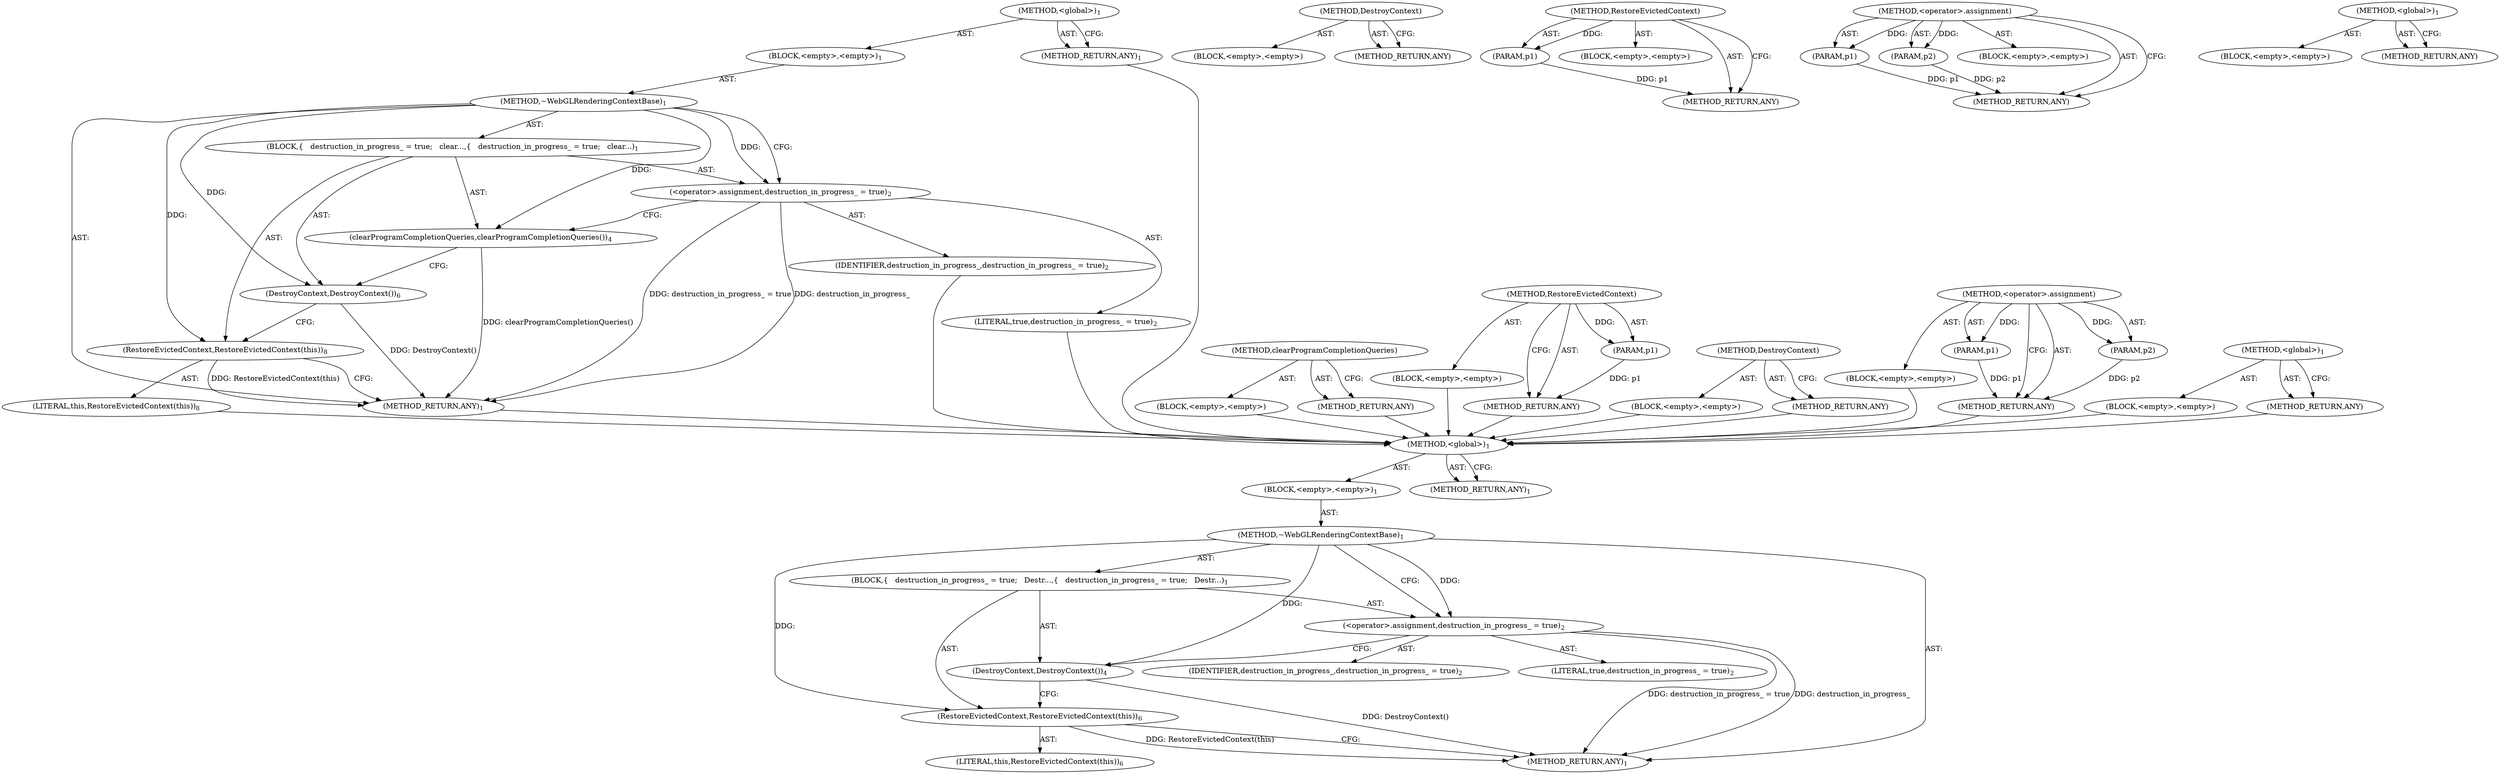 digraph "&lt;global&gt;" {
vulnerable_6 [label=<(METHOD,&lt;global&gt;)<SUB>1</SUB>>];
vulnerable_7 [label=<(BLOCK,&lt;empty&gt;,&lt;empty&gt;)<SUB>1</SUB>>];
vulnerable_8 [label=<(METHOD,~WebGLRenderingContextBase)<SUB>1</SUB>>];
vulnerable_9 [label=<(BLOCK,{
   destruction_in_progress_ = true;
 
  Destr...,{
   destruction_in_progress_ = true;
 
  Destr...)<SUB>1</SUB>>];
vulnerable_10 [label=<(&lt;operator&gt;.assignment,destruction_in_progress_ = true)<SUB>2</SUB>>];
vulnerable_11 [label=<(IDENTIFIER,destruction_in_progress_,destruction_in_progress_ = true)<SUB>2</SUB>>];
vulnerable_12 [label=<(LITERAL,true,destruction_in_progress_ = true)<SUB>2</SUB>>];
vulnerable_13 [label=<(DestroyContext,DestroyContext())<SUB>4</SUB>>];
vulnerable_14 [label=<(RestoreEvictedContext,RestoreEvictedContext(this))<SUB>6</SUB>>];
vulnerable_15 [label=<(LITERAL,this,RestoreEvictedContext(this))<SUB>6</SUB>>];
vulnerable_16 [label=<(METHOD_RETURN,ANY)<SUB>1</SUB>>];
vulnerable_18 [label=<(METHOD_RETURN,ANY)<SUB>1</SUB>>];
vulnerable_38 [label=<(METHOD,DestroyContext)>];
vulnerable_39 [label=<(BLOCK,&lt;empty&gt;,&lt;empty&gt;)>];
vulnerable_40 [label=<(METHOD_RETURN,ANY)>];
vulnerable_41 [label=<(METHOD,RestoreEvictedContext)>];
vulnerable_42 [label=<(PARAM,p1)>];
vulnerable_43 [label=<(BLOCK,&lt;empty&gt;,&lt;empty&gt;)>];
vulnerable_44 [label=<(METHOD_RETURN,ANY)>];
vulnerable_33 [label=<(METHOD,&lt;operator&gt;.assignment)>];
vulnerable_34 [label=<(PARAM,p1)>];
vulnerable_35 [label=<(PARAM,p2)>];
vulnerable_36 [label=<(BLOCK,&lt;empty&gt;,&lt;empty&gt;)>];
vulnerable_37 [label=<(METHOD_RETURN,ANY)>];
vulnerable_27 [label=<(METHOD,&lt;global&gt;)<SUB>1</SUB>>];
vulnerable_28 [label=<(BLOCK,&lt;empty&gt;,&lt;empty&gt;)>];
vulnerable_29 [label=<(METHOD_RETURN,ANY)>];
fixed_6 [label=<(METHOD,&lt;global&gt;)<SUB>1</SUB>>];
fixed_7 [label=<(BLOCK,&lt;empty&gt;,&lt;empty&gt;)<SUB>1</SUB>>];
fixed_8 [label=<(METHOD,~WebGLRenderingContextBase)<SUB>1</SUB>>];
fixed_9 [label=<(BLOCK,{
   destruction_in_progress_ = true;
 
  clear...,{
   destruction_in_progress_ = true;
 
  clear...)<SUB>1</SUB>>];
fixed_10 [label=<(&lt;operator&gt;.assignment,destruction_in_progress_ = true)<SUB>2</SUB>>];
fixed_11 [label=<(IDENTIFIER,destruction_in_progress_,destruction_in_progress_ = true)<SUB>2</SUB>>];
fixed_12 [label=<(LITERAL,true,destruction_in_progress_ = true)<SUB>2</SUB>>];
fixed_13 [label=<(clearProgramCompletionQueries,clearProgramCompletionQueries())<SUB>4</SUB>>];
fixed_14 [label=<(DestroyContext,DestroyContext())<SUB>6</SUB>>];
fixed_15 [label=<(RestoreEvictedContext,RestoreEvictedContext(this))<SUB>8</SUB>>];
fixed_16 [label=<(LITERAL,this,RestoreEvictedContext(this))<SUB>8</SUB>>];
fixed_17 [label=<(METHOD_RETURN,ANY)<SUB>1</SUB>>];
fixed_19 [label=<(METHOD_RETURN,ANY)<SUB>1</SUB>>];
fixed_39 [label=<(METHOD,clearProgramCompletionQueries)>];
fixed_40 [label=<(BLOCK,&lt;empty&gt;,&lt;empty&gt;)>];
fixed_41 [label=<(METHOD_RETURN,ANY)>];
fixed_45 [label=<(METHOD,RestoreEvictedContext)>];
fixed_46 [label=<(PARAM,p1)>];
fixed_47 [label=<(BLOCK,&lt;empty&gt;,&lt;empty&gt;)>];
fixed_48 [label=<(METHOD_RETURN,ANY)>];
fixed_42 [label=<(METHOD,DestroyContext)>];
fixed_43 [label=<(BLOCK,&lt;empty&gt;,&lt;empty&gt;)>];
fixed_44 [label=<(METHOD_RETURN,ANY)>];
fixed_34 [label=<(METHOD,&lt;operator&gt;.assignment)>];
fixed_35 [label=<(PARAM,p1)>];
fixed_36 [label=<(PARAM,p2)>];
fixed_37 [label=<(BLOCK,&lt;empty&gt;,&lt;empty&gt;)>];
fixed_38 [label=<(METHOD_RETURN,ANY)>];
fixed_28 [label=<(METHOD,&lt;global&gt;)<SUB>1</SUB>>];
fixed_29 [label=<(BLOCK,&lt;empty&gt;,&lt;empty&gt;)>];
fixed_30 [label=<(METHOD_RETURN,ANY)>];
vulnerable_6 -> vulnerable_7  [key=0, label="AST: "];
vulnerable_6 -> vulnerable_18  [key=0, label="AST: "];
vulnerable_6 -> vulnerable_18  [key=1, label="CFG: "];
vulnerable_7 -> vulnerable_8  [key=0, label="AST: "];
vulnerable_8 -> vulnerable_9  [key=0, label="AST: "];
vulnerable_8 -> vulnerable_16  [key=0, label="AST: "];
vulnerable_8 -> vulnerable_10  [key=0, label="CFG: "];
vulnerable_8 -> vulnerable_10  [key=1, label="DDG: "];
vulnerable_8 -> vulnerable_13  [key=0, label="DDG: "];
vulnerable_8 -> vulnerable_14  [key=0, label="DDG: "];
vulnerable_9 -> vulnerable_10  [key=0, label="AST: "];
vulnerable_9 -> vulnerable_13  [key=0, label="AST: "];
vulnerable_9 -> vulnerable_14  [key=0, label="AST: "];
vulnerable_10 -> vulnerable_11  [key=0, label="AST: "];
vulnerable_10 -> vulnerable_12  [key=0, label="AST: "];
vulnerable_10 -> vulnerable_13  [key=0, label="CFG: "];
vulnerable_10 -> vulnerable_16  [key=0, label="DDG: destruction_in_progress_ = true"];
vulnerable_10 -> vulnerable_16  [key=1, label="DDG: destruction_in_progress_"];
vulnerable_13 -> vulnerable_14  [key=0, label="CFG: "];
vulnerable_13 -> vulnerable_16  [key=0, label="DDG: DestroyContext()"];
vulnerable_14 -> vulnerable_15  [key=0, label="AST: "];
vulnerable_14 -> vulnerable_16  [key=0, label="CFG: "];
vulnerable_14 -> vulnerable_16  [key=1, label="DDG: RestoreEvictedContext(this)"];
vulnerable_38 -> vulnerable_39  [key=0, label="AST: "];
vulnerable_38 -> vulnerable_40  [key=0, label="AST: "];
vulnerable_38 -> vulnerable_40  [key=1, label="CFG: "];
vulnerable_41 -> vulnerable_42  [key=0, label="AST: "];
vulnerable_41 -> vulnerable_42  [key=1, label="DDG: "];
vulnerable_41 -> vulnerable_43  [key=0, label="AST: "];
vulnerable_41 -> vulnerable_44  [key=0, label="AST: "];
vulnerable_41 -> vulnerable_44  [key=1, label="CFG: "];
vulnerable_42 -> vulnerable_44  [key=0, label="DDG: p1"];
vulnerable_33 -> vulnerable_34  [key=0, label="AST: "];
vulnerable_33 -> vulnerable_34  [key=1, label="DDG: "];
vulnerable_33 -> vulnerable_36  [key=0, label="AST: "];
vulnerable_33 -> vulnerable_35  [key=0, label="AST: "];
vulnerable_33 -> vulnerable_35  [key=1, label="DDG: "];
vulnerable_33 -> vulnerable_37  [key=0, label="AST: "];
vulnerable_33 -> vulnerable_37  [key=1, label="CFG: "];
vulnerable_34 -> vulnerable_37  [key=0, label="DDG: p1"];
vulnerable_35 -> vulnerable_37  [key=0, label="DDG: p2"];
vulnerable_27 -> vulnerable_28  [key=0, label="AST: "];
vulnerable_27 -> vulnerable_29  [key=0, label="AST: "];
vulnerable_27 -> vulnerable_29  [key=1, label="CFG: "];
fixed_6 -> fixed_7  [key=0, label="AST: "];
fixed_6 -> fixed_19  [key=0, label="AST: "];
fixed_6 -> fixed_19  [key=1, label="CFG: "];
fixed_7 -> fixed_8  [key=0, label="AST: "];
fixed_8 -> fixed_9  [key=0, label="AST: "];
fixed_8 -> fixed_17  [key=0, label="AST: "];
fixed_8 -> fixed_10  [key=0, label="CFG: "];
fixed_8 -> fixed_10  [key=1, label="DDG: "];
fixed_8 -> fixed_13  [key=0, label="DDG: "];
fixed_8 -> fixed_14  [key=0, label="DDG: "];
fixed_8 -> fixed_15  [key=0, label="DDG: "];
fixed_9 -> fixed_10  [key=0, label="AST: "];
fixed_9 -> fixed_13  [key=0, label="AST: "];
fixed_9 -> fixed_14  [key=0, label="AST: "];
fixed_9 -> fixed_15  [key=0, label="AST: "];
fixed_10 -> fixed_11  [key=0, label="AST: "];
fixed_10 -> fixed_12  [key=0, label="AST: "];
fixed_10 -> fixed_13  [key=0, label="CFG: "];
fixed_10 -> fixed_17  [key=0, label="DDG: destruction_in_progress_ = true"];
fixed_10 -> fixed_17  [key=1, label="DDG: destruction_in_progress_"];
fixed_11 -> vulnerable_6  [key=0];
fixed_12 -> vulnerable_6  [key=0];
fixed_13 -> fixed_14  [key=0, label="CFG: "];
fixed_13 -> fixed_17  [key=0, label="DDG: clearProgramCompletionQueries()"];
fixed_14 -> fixed_15  [key=0, label="CFG: "];
fixed_14 -> fixed_17  [key=0, label="DDG: DestroyContext()"];
fixed_15 -> fixed_16  [key=0, label="AST: "];
fixed_15 -> fixed_17  [key=0, label="CFG: "];
fixed_15 -> fixed_17  [key=1, label="DDG: RestoreEvictedContext(this)"];
fixed_16 -> vulnerable_6  [key=0];
fixed_17 -> vulnerable_6  [key=0];
fixed_19 -> vulnerable_6  [key=0];
fixed_39 -> fixed_40  [key=0, label="AST: "];
fixed_39 -> fixed_41  [key=0, label="AST: "];
fixed_39 -> fixed_41  [key=1, label="CFG: "];
fixed_40 -> vulnerable_6  [key=0];
fixed_41 -> vulnerable_6  [key=0];
fixed_45 -> fixed_46  [key=0, label="AST: "];
fixed_45 -> fixed_46  [key=1, label="DDG: "];
fixed_45 -> fixed_47  [key=0, label="AST: "];
fixed_45 -> fixed_48  [key=0, label="AST: "];
fixed_45 -> fixed_48  [key=1, label="CFG: "];
fixed_46 -> fixed_48  [key=0, label="DDG: p1"];
fixed_47 -> vulnerable_6  [key=0];
fixed_48 -> vulnerable_6  [key=0];
fixed_42 -> fixed_43  [key=0, label="AST: "];
fixed_42 -> fixed_44  [key=0, label="AST: "];
fixed_42 -> fixed_44  [key=1, label="CFG: "];
fixed_43 -> vulnerable_6  [key=0];
fixed_44 -> vulnerable_6  [key=0];
fixed_34 -> fixed_35  [key=0, label="AST: "];
fixed_34 -> fixed_35  [key=1, label="DDG: "];
fixed_34 -> fixed_37  [key=0, label="AST: "];
fixed_34 -> fixed_36  [key=0, label="AST: "];
fixed_34 -> fixed_36  [key=1, label="DDG: "];
fixed_34 -> fixed_38  [key=0, label="AST: "];
fixed_34 -> fixed_38  [key=1, label="CFG: "];
fixed_35 -> fixed_38  [key=0, label="DDG: p1"];
fixed_36 -> fixed_38  [key=0, label="DDG: p2"];
fixed_37 -> vulnerable_6  [key=0];
fixed_38 -> vulnerable_6  [key=0];
fixed_28 -> fixed_29  [key=0, label="AST: "];
fixed_28 -> fixed_30  [key=0, label="AST: "];
fixed_28 -> fixed_30  [key=1, label="CFG: "];
fixed_29 -> vulnerable_6  [key=0];
fixed_30 -> vulnerable_6  [key=0];
}
